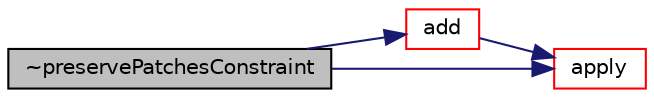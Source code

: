digraph "~preservePatchesConstraint"
{
  bgcolor="transparent";
  edge [fontname="Helvetica",fontsize="10",labelfontname="Helvetica",labelfontsize="10"];
  node [fontname="Helvetica",fontsize="10",shape=record];
  rankdir="LR";
  Node1 [label="~preservePatchesConstraint",height=0.2,width=0.4,color="black", fillcolor="grey75", style="filled", fontcolor="black"];
  Node1 -> Node2 [color="midnightblue",fontsize="10",style="solid",fontname="Helvetica"];
  Node2 [label="add",height=0.2,width=0.4,color="red",URL="$a02004.html#a1c674f5008f6f337a4ac47f4640f9deb",tooltip="Add my constraints to list of constraints. "];
  Node2 -> Node3 [color="midnightblue",fontsize="10",style="solid",fontname="Helvetica"];
  Node3 [label="apply",height=0.2,width=0.4,color="red",URL="$a02004.html#a1e8a14d422f43fe0ab48812e8ddee931",tooltip="Apply any additional post-decomposition constraints. "];
  Node1 -> Node3 [color="midnightblue",fontsize="10",style="solid",fontname="Helvetica"];
}
